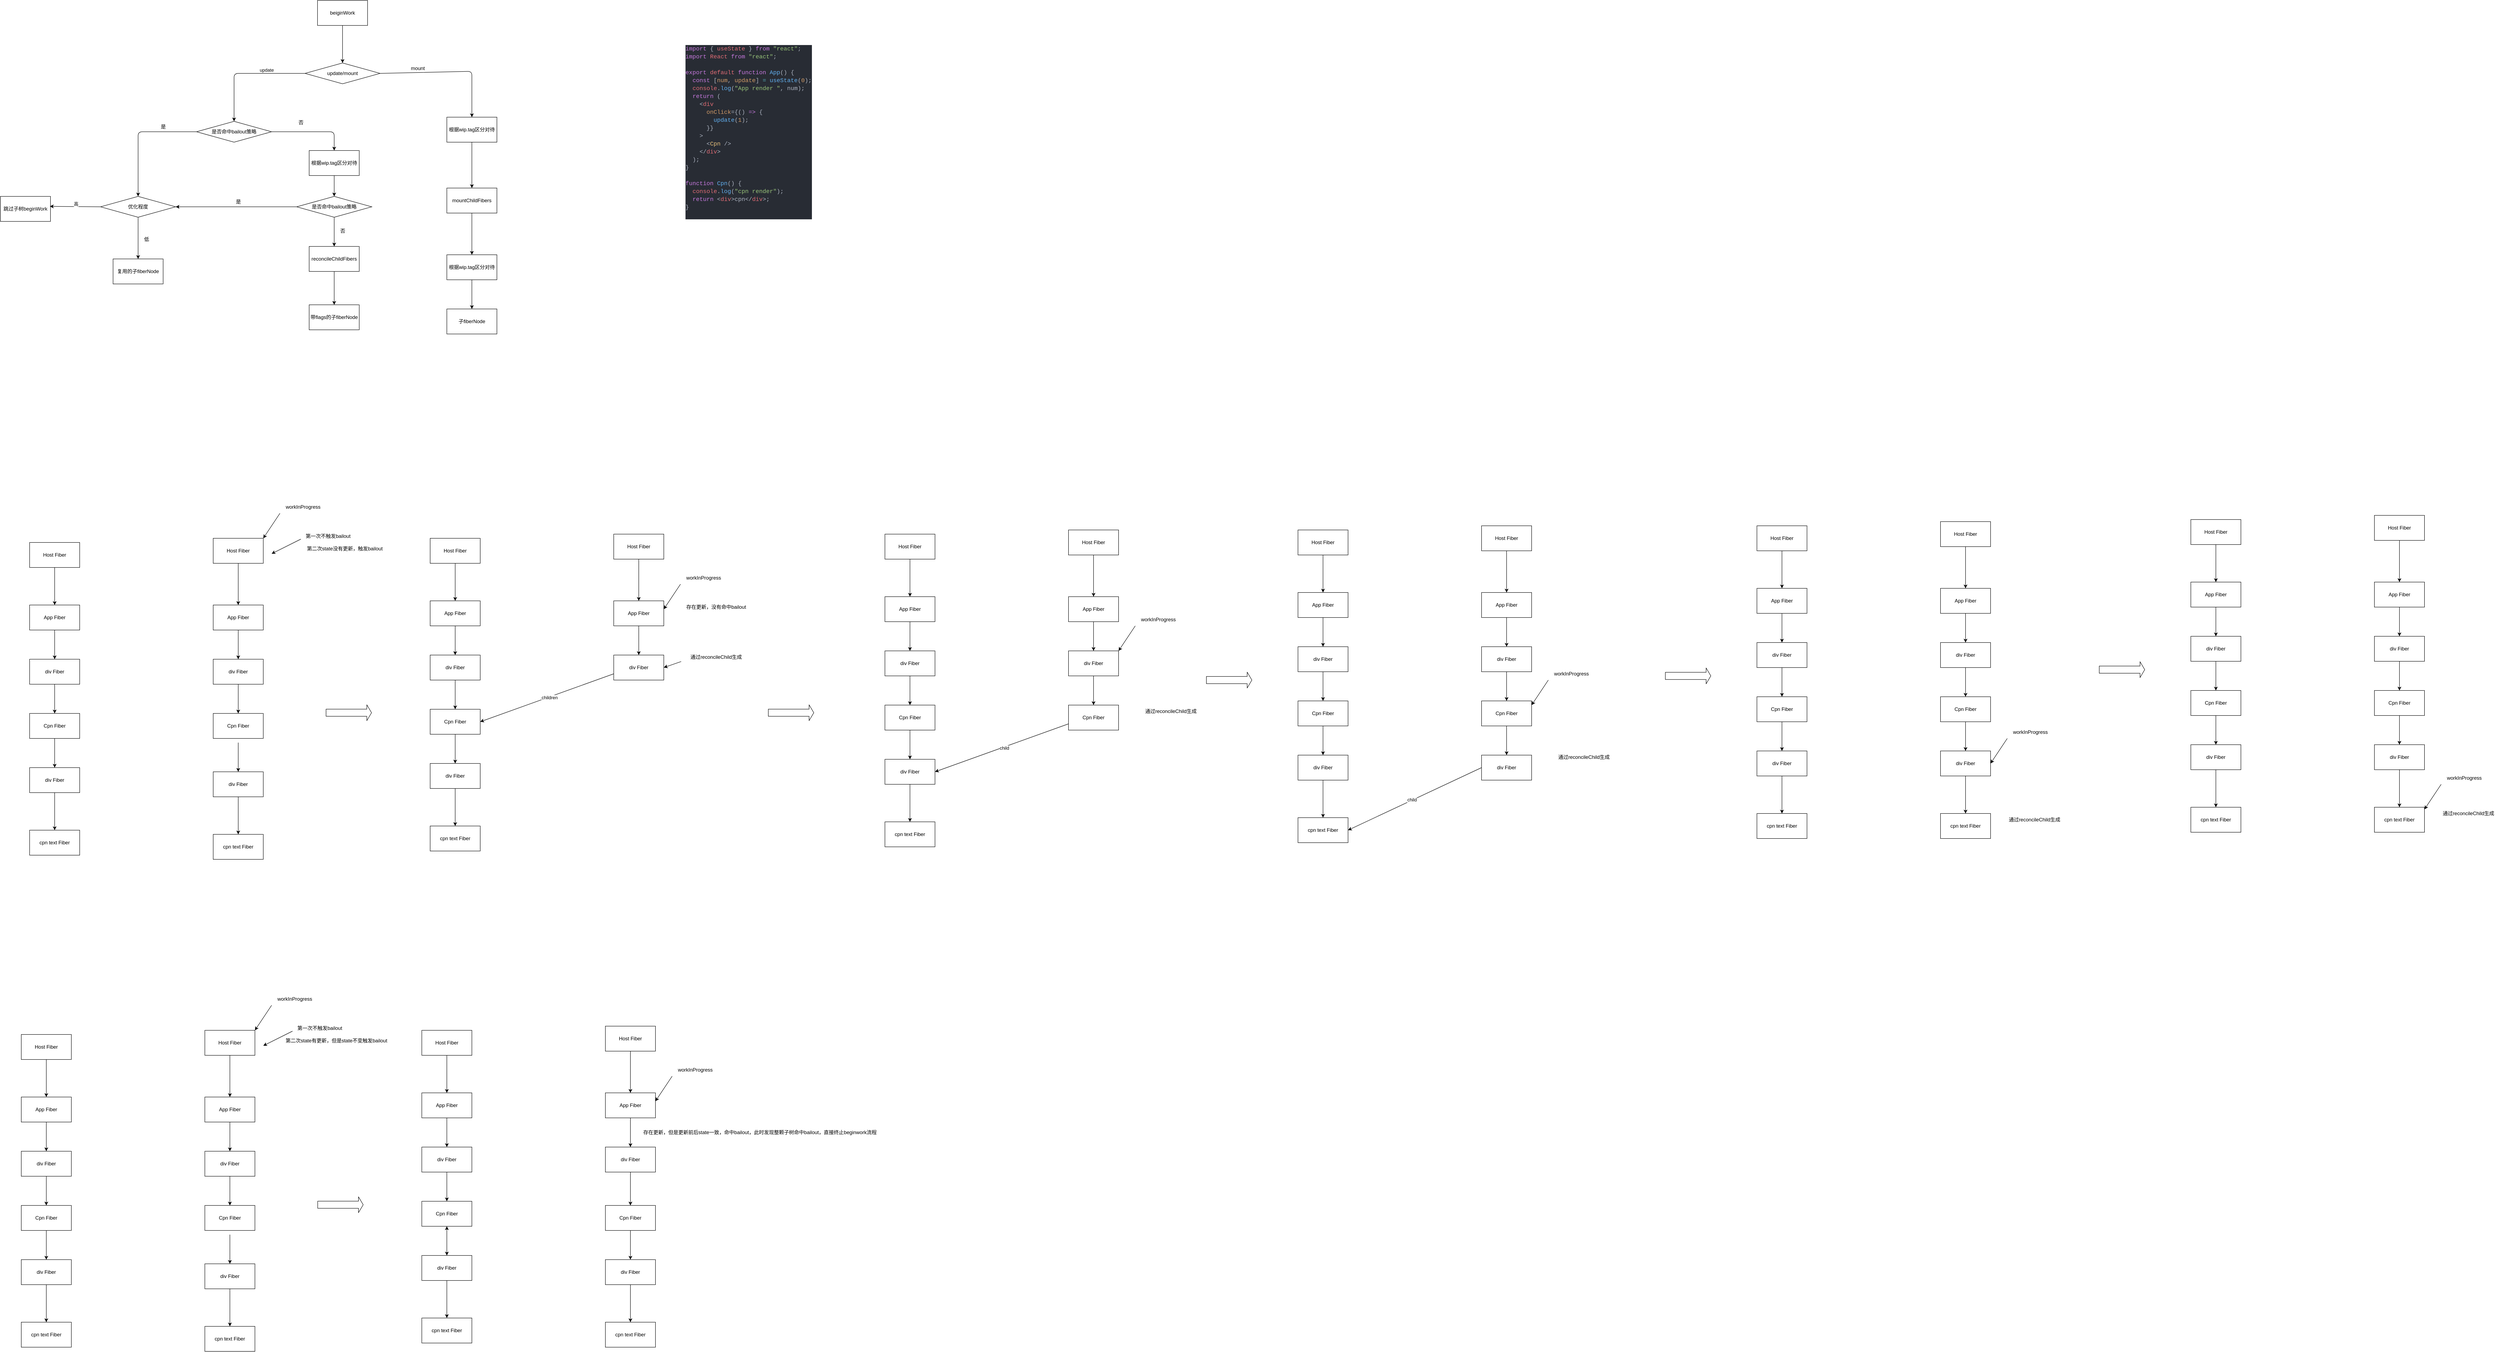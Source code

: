 <mxfile>
    <diagram id="SAwHk3Zz7Ze1Pgcv2C-J" name="Page-1">
        <mxGraphModel dx="2720" dy="1973" grid="1" gridSize="10" guides="1" tooltips="1" connect="1" arrows="1" fold="1" page="1" pageScale="1" pageWidth="10000" pageHeight="10000" math="0" shadow="0">
            <root>
                <mxCell id="0"/>
                <mxCell id="1" parent="0"/>
                <mxCell id="6" style="edgeStyle=none;html=1;exitX=0.5;exitY=1;exitDx=0;exitDy=0;entryX=0.5;entryY=0;entryDx=0;entryDy=0;" parent="1" source="3" target="5" edge="1">
                    <mxGeometry relative="1" as="geometry"/>
                </mxCell>
                <mxCell id="3" value="beiginWork" style="rounded=0;whiteSpace=wrap;html=1;" parent="1" vertex="1">
                    <mxGeometry x="850" y="140" width="120" height="60" as="geometry"/>
                </mxCell>
                <mxCell id="7" style="edgeStyle=none;html=1;exitX=1;exitY=0.5;exitDx=0;exitDy=0;" parent="1" source="5" edge="1">
                    <mxGeometry relative="1" as="geometry">
                        <mxPoint x="1220" y="420" as="targetPoint"/>
                        <Array as="points">
                            <mxPoint x="1220" y="310"/>
                        </Array>
                    </mxGeometry>
                </mxCell>
                <mxCell id="15" style="edgeStyle=none;html=1;exitX=0;exitY=0.5;exitDx=0;exitDy=0;entryX=0.5;entryY=0;entryDx=0;entryDy=0;" parent="1" source="5" target="14" edge="1">
                    <mxGeometry relative="1" as="geometry">
                        <Array as="points">
                            <mxPoint x="650" y="315"/>
                        </Array>
                    </mxGeometry>
                </mxCell>
                <mxCell id="17" value="update" style="edgeLabel;html=1;align=center;verticalAlign=middle;resizable=0;points=[];" parent="15" vertex="1" connectable="0">
                    <mxGeometry x="-0.354" y="-8" relative="1" as="geometry">
                        <mxPoint as="offset"/>
                    </mxGeometry>
                </mxCell>
                <mxCell id="5" value="update/mount" style="rhombus;whiteSpace=wrap;html=1;" parent="1" vertex="1">
                    <mxGeometry x="820" y="290" width="180" height="50" as="geometry"/>
                </mxCell>
                <mxCell id="10" style="edgeStyle=none;html=1;exitX=0.5;exitY=1;exitDx=0;exitDy=0;" parent="1" source="8" target="9" edge="1">
                    <mxGeometry relative="1" as="geometry"/>
                </mxCell>
                <mxCell id="8" value="根据wip.tag区分对待" style="rounded=0;whiteSpace=wrap;html=1;" parent="1" vertex="1">
                    <mxGeometry x="1160" y="420" width="120" height="60" as="geometry"/>
                </mxCell>
                <mxCell id="12" style="edgeStyle=none;html=1;exitX=0.5;exitY=1;exitDx=0;exitDy=0;entryX=0.5;entryY=0;entryDx=0;entryDy=0;" parent="1" source="9" target="11" edge="1">
                    <mxGeometry relative="1" as="geometry"/>
                </mxCell>
                <mxCell id="9" value="mountChildFibers" style="rounded=0;whiteSpace=wrap;html=1;" parent="1" vertex="1">
                    <mxGeometry x="1160" y="590" width="120" height="60" as="geometry"/>
                </mxCell>
                <mxCell id="50" style="edgeStyle=none;html=1;exitX=0.5;exitY=1;exitDx=0;exitDy=0;entryX=0.5;entryY=0;entryDx=0;entryDy=0;" parent="1" source="11" target="48" edge="1">
                    <mxGeometry relative="1" as="geometry"/>
                </mxCell>
                <mxCell id="11" value="根据wip.tag区分对待" style="rounded=0;whiteSpace=wrap;html=1;" parent="1" vertex="1">
                    <mxGeometry x="1160" y="750" width="120" height="60" as="geometry"/>
                </mxCell>
                <mxCell id="18" style="edgeStyle=none;html=1;exitX=0;exitY=0.5;exitDx=0;exitDy=0;entryX=0.5;entryY=0;entryDx=0;entryDy=0;" parent="1" source="14" target="19" edge="1">
                    <mxGeometry relative="1" as="geometry">
                        <mxPoint x="420" y="600" as="targetPoint"/>
                        <Array as="points">
                            <mxPoint x="420" y="455"/>
                        </Array>
                    </mxGeometry>
                </mxCell>
                <mxCell id="21" style="edgeStyle=none;html=1;exitX=1;exitY=0.5;exitDx=0;exitDy=0;entryX=0.5;entryY=0;entryDx=0;entryDy=0;" parent="1" source="14" target="20" edge="1">
                    <mxGeometry relative="1" as="geometry">
                        <Array as="points">
                            <mxPoint x="890" y="455"/>
                        </Array>
                    </mxGeometry>
                </mxCell>
                <mxCell id="14" value="是否命中bailout策略" style="rhombus;whiteSpace=wrap;html=1;" parent="1" vertex="1">
                    <mxGeometry x="560" y="430" width="180" height="50" as="geometry"/>
                </mxCell>
                <mxCell id="16" value="mount" style="text;html=1;align=center;verticalAlign=middle;resizable=0;points=[];autosize=1;strokeColor=none;fillColor=none;" parent="1" vertex="1">
                    <mxGeometry x="1060" y="288" width="60" height="30" as="geometry"/>
                </mxCell>
                <mxCell id="41" style="edgeStyle=none;html=1;exitX=0.5;exitY=1;exitDx=0;exitDy=0;" parent="1" source="19" target="40" edge="1">
                    <mxGeometry relative="1" as="geometry"/>
                </mxCell>
                <mxCell id="19" value="优化程度" style="rhombus;whiteSpace=wrap;html=1;" parent="1" vertex="1">
                    <mxGeometry x="330" y="610" width="180" height="50" as="geometry"/>
                </mxCell>
                <mxCell id="25" style="edgeStyle=none;html=1;exitX=0.5;exitY=1;exitDx=0;exitDy=0;entryX=0.5;entryY=0;entryDx=0;entryDy=0;" parent="1" source="20" target="23" edge="1">
                    <mxGeometry relative="1" as="geometry"/>
                </mxCell>
                <mxCell id="20" value="根据wip.tag区分对待" style="rounded=0;whiteSpace=wrap;html=1;" parent="1" vertex="1">
                    <mxGeometry x="830" y="500" width="120" height="60" as="geometry"/>
                </mxCell>
                <mxCell id="22" value="否" style="text;html=1;align=center;verticalAlign=middle;resizable=0;points=[];autosize=1;strokeColor=none;fillColor=none;" parent="1" vertex="1">
                    <mxGeometry x="790" y="418" width="40" height="30" as="geometry"/>
                </mxCell>
                <mxCell id="27" style="edgeStyle=none;html=1;exitX=0;exitY=0.5;exitDx=0;exitDy=0;entryX=1;entryY=0.5;entryDx=0;entryDy=0;" parent="1" source="23" target="19" edge="1">
                    <mxGeometry relative="1" as="geometry"/>
                </mxCell>
                <mxCell id="31" style="edgeStyle=none;html=1;exitX=0.5;exitY=1;exitDx=0;exitDy=0;" parent="1" source="23" target="30" edge="1">
                    <mxGeometry relative="1" as="geometry"/>
                </mxCell>
                <mxCell id="23" value="是否命中bailout策略" style="rhombus;whiteSpace=wrap;html=1;" parent="1" vertex="1">
                    <mxGeometry x="800" y="610" width="180" height="50" as="geometry"/>
                </mxCell>
                <mxCell id="28" value="是" style="text;html=1;align=center;verticalAlign=middle;resizable=0;points=[];autosize=1;strokeColor=none;fillColor=none;" parent="1" vertex="1">
                    <mxGeometry x="640" y="608" width="40" height="30" as="geometry"/>
                </mxCell>
                <mxCell id="29" value="是" style="text;html=1;align=center;verticalAlign=middle;resizable=0;points=[];autosize=1;strokeColor=none;fillColor=none;" parent="1" vertex="1">
                    <mxGeometry x="460" y="428" width="40" height="30" as="geometry"/>
                </mxCell>
                <mxCell id="36" style="edgeStyle=none;html=1;exitX=0.5;exitY=1;exitDx=0;exitDy=0;entryX=0.5;entryY=0;entryDx=0;entryDy=0;" parent="1" source="30" target="35" edge="1">
                    <mxGeometry relative="1" as="geometry"/>
                </mxCell>
                <mxCell id="30" value="reconcileChildFibers" style="rounded=0;whiteSpace=wrap;html=1;" parent="1" vertex="1">
                    <mxGeometry x="830" y="730" width="120" height="60" as="geometry"/>
                </mxCell>
                <mxCell id="32" value="否" style="text;html=1;align=center;verticalAlign=middle;resizable=0;points=[];autosize=1;strokeColor=none;fillColor=none;" parent="1" vertex="1">
                    <mxGeometry x="890" y="678" width="40" height="30" as="geometry"/>
                </mxCell>
                <mxCell id="35" value="带flags的子fiberNode" style="rounded=0;whiteSpace=wrap;html=1;" parent="1" vertex="1">
                    <mxGeometry x="830" y="870" width="120" height="60" as="geometry"/>
                </mxCell>
                <mxCell id="40" value="复用的子fiberNode" style="rounded=0;whiteSpace=wrap;html=1;" parent="1" vertex="1">
                    <mxGeometry x="360" y="760" width="120" height="60" as="geometry"/>
                </mxCell>
                <mxCell id="44" value="低" style="text;html=1;align=center;verticalAlign=middle;resizable=0;points=[];autosize=1;strokeColor=none;fillColor=none;" parent="1" vertex="1">
                    <mxGeometry x="420" y="698" width="40" height="30" as="geometry"/>
                </mxCell>
                <mxCell id="45" value="跳过子树beginWork" style="rounded=0;whiteSpace=wrap;html=1;" parent="1" vertex="1">
                    <mxGeometry x="90" y="610" width="120" height="60" as="geometry"/>
                </mxCell>
                <mxCell id="46" style="edgeStyle=none;html=1;exitX=0;exitY=0.5;exitDx=0;exitDy=0;entryX=0.988;entryY=0.399;entryDx=0;entryDy=0;entryPerimeter=0;" parent="1" source="19" target="45" edge="1">
                    <mxGeometry relative="1" as="geometry"/>
                </mxCell>
                <mxCell id="47" value="高" style="edgeLabel;html=1;align=center;verticalAlign=middle;resizable=0;points=[];" parent="46" vertex="1" connectable="0">
                    <mxGeometry x="-0.021" y="-7" relative="1" as="geometry">
                        <mxPoint as="offset"/>
                    </mxGeometry>
                </mxCell>
                <mxCell id="48" value="&lt;span style=&quot;color: rgb(0, 0, 0); text-wrap-mode: nowrap;&quot;&gt;子fiberNode&lt;/span&gt;" style="rounded=0;whiteSpace=wrap;html=1;" parent="1" vertex="1">
                    <mxGeometry x="1160" y="880" width="120" height="60" as="geometry"/>
                </mxCell>
                <mxCell id="54" style="edgeStyle=none;html=1;exitX=0.5;exitY=1;exitDx=0;exitDy=0;entryX=0.5;entryY=0;entryDx=0;entryDy=0;" parent="1" source="52" target="53" edge="1">
                    <mxGeometry relative="1" as="geometry"/>
                </mxCell>
                <mxCell id="52" value="Host Fiber" style="rounded=0;whiteSpace=wrap;html=1;" parent="1" vertex="1">
                    <mxGeometry x="160" y="1440" width="120" height="60" as="geometry"/>
                </mxCell>
                <mxCell id="56" style="edgeStyle=none;html=1;exitX=0.5;exitY=1;exitDx=0;exitDy=0;entryX=0.5;entryY=0;entryDx=0;entryDy=0;" parent="1" source="53" target="55" edge="1">
                    <mxGeometry relative="1" as="geometry"/>
                </mxCell>
                <mxCell id="53" value="App Fiber" style="rounded=0;whiteSpace=wrap;html=1;" parent="1" vertex="1">
                    <mxGeometry x="160" y="1590" width="120" height="60" as="geometry"/>
                </mxCell>
                <mxCell id="58" style="edgeStyle=none;html=1;exitX=0.5;exitY=1;exitDx=0;exitDy=0;" parent="1" source="55" target="57" edge="1">
                    <mxGeometry relative="1" as="geometry"/>
                </mxCell>
                <mxCell id="55" value="div Fiber" style="rounded=0;whiteSpace=wrap;html=1;" parent="1" vertex="1">
                    <mxGeometry x="160" y="1720" width="120" height="60" as="geometry"/>
                </mxCell>
                <mxCell id="57" value="Cpn Fiber" style="rounded=0;whiteSpace=wrap;html=1;" parent="1" vertex="1">
                    <mxGeometry x="160" y="1850" width="120" height="60" as="geometry"/>
                </mxCell>
                <mxCell id="62" style="edgeStyle=none;html=1;exitX=0.5;exitY=1;exitDx=0;exitDy=0;entryX=0.5;entryY=0;entryDx=0;entryDy=0;" parent="1" target="61" edge="1">
                    <mxGeometry relative="1" as="geometry">
                        <mxPoint x="220" y="1910" as="sourcePoint"/>
                    </mxGeometry>
                </mxCell>
                <mxCell id="64" style="edgeStyle=none;html=1;exitX=0.5;exitY=1;exitDx=0;exitDy=0;" parent="1" source="61" target="63" edge="1">
                    <mxGeometry relative="1" as="geometry"/>
                </mxCell>
                <mxCell id="61" value="div Fiber" style="rounded=0;whiteSpace=wrap;html=1;" parent="1" vertex="1">
                    <mxGeometry x="160" y="1980" width="120" height="60" as="geometry"/>
                </mxCell>
                <mxCell id="63" value="cpn text Fiber" style="rounded=0;whiteSpace=wrap;html=1;" parent="1" vertex="1">
                    <mxGeometry x="160" y="2130" width="120" height="60" as="geometry"/>
                </mxCell>
                <mxCell id="65" value="" style="endArrow=classic;html=1;entryX=1;entryY=0.25;entryDx=0;entryDy=0;" parent="1" edge="1">
                    <mxGeometry width="50" height="50" relative="1" as="geometry">
                        <mxPoint x="810" y="1432" as="sourcePoint"/>
                        <mxPoint x="740" y="1467" as="targetPoint"/>
                    </mxGeometry>
                </mxCell>
                <mxCell id="66" value="第一次不触发bailout" style="text;html=1;align=center;verticalAlign=middle;resizable=0;points=[];autosize=1;strokeColor=none;fillColor=none;" parent="1" vertex="1">
                    <mxGeometry x="810" y="1410" width="130" height="30" as="geometry"/>
                </mxCell>
                <mxCell id="81" style="edgeStyle=none;html=1;exitX=0.5;exitY=1;exitDx=0;exitDy=0;entryX=0.5;entryY=0;entryDx=0;entryDy=0;" parent="1" source="67" target="71" edge="1">
                    <mxGeometry relative="1" as="geometry"/>
                </mxCell>
                <mxCell id="67" value="Host Fiber" style="rounded=0;whiteSpace=wrap;html=1;" parent="1" vertex="1">
                    <mxGeometry x="600" y="1430" width="120" height="60" as="geometry"/>
                </mxCell>
                <mxCell id="68" value="" style="endArrow=classic;html=1;entryX=1;entryY=0;entryDx=0;entryDy=0;" parent="1" target="67" edge="1">
                    <mxGeometry width="50" height="50" relative="1" as="geometry">
                        <mxPoint x="760" y="1370" as="sourcePoint"/>
                        <mxPoint x="810" y="1320" as="targetPoint"/>
                    </mxGeometry>
                </mxCell>
                <mxCell id="69" value="workInProgress" style="text;html=1;align=center;verticalAlign=middle;resizable=0;points=[];autosize=1;strokeColor=none;fillColor=none;" parent="1" vertex="1">
                    <mxGeometry x="760" y="1340" width="110" height="30" as="geometry"/>
                </mxCell>
                <mxCell id="70" style="edgeStyle=none;html=1;exitX=0.5;exitY=1;exitDx=0;exitDy=0;entryX=0.5;entryY=0;entryDx=0;entryDy=0;" parent="1" source="71" target="73" edge="1">
                    <mxGeometry relative="1" as="geometry"/>
                </mxCell>
                <mxCell id="71" value="App Fiber" style="rounded=0;whiteSpace=wrap;html=1;" parent="1" vertex="1">
                    <mxGeometry x="600" y="1590" width="120" height="60" as="geometry"/>
                </mxCell>
                <mxCell id="72" style="edgeStyle=none;html=1;exitX=0.5;exitY=1;exitDx=0;exitDy=0;" parent="1" source="73" target="75" edge="1">
                    <mxGeometry relative="1" as="geometry"/>
                </mxCell>
                <mxCell id="73" value="div Fiber" style="rounded=0;whiteSpace=wrap;html=1;" parent="1" vertex="1">
                    <mxGeometry x="600" y="1720" width="120" height="60" as="geometry"/>
                </mxCell>
                <mxCell id="75" value="Cpn Fiber" style="rounded=0;whiteSpace=wrap;html=1;" parent="1" vertex="1">
                    <mxGeometry x="600" y="1850" width="120" height="60" as="geometry"/>
                </mxCell>
                <mxCell id="76" style="edgeStyle=none;html=1;exitX=0.5;exitY=1;exitDx=0;exitDy=0;entryX=0.5;entryY=0;entryDx=0;entryDy=0;" parent="1" target="79" edge="1">
                    <mxGeometry relative="1" as="geometry">
                        <mxPoint x="660" y="1920" as="sourcePoint"/>
                    </mxGeometry>
                </mxCell>
                <mxCell id="78" style="edgeStyle=none;html=1;exitX=0.5;exitY=1;exitDx=0;exitDy=0;" parent="1" source="79" target="80" edge="1">
                    <mxGeometry relative="1" as="geometry"/>
                </mxCell>
                <mxCell id="79" value="div Fiber" style="rounded=0;whiteSpace=wrap;html=1;" parent="1" vertex="1">
                    <mxGeometry x="600" y="1990" width="120" height="60" as="geometry"/>
                </mxCell>
                <mxCell id="80" value="cpn text Fiber" style="rounded=0;whiteSpace=wrap;html=1;" parent="1" vertex="1">
                    <mxGeometry x="600" y="2140" width="120" height="60" as="geometry"/>
                </mxCell>
                <mxCell id="83" style="edgeStyle=none;html=1;exitX=0.5;exitY=1;exitDx=0;exitDy=0;entryX=0.5;entryY=0;entryDx=0;entryDy=0;" parent="1" source="84" target="86" edge="1">
                    <mxGeometry relative="1" as="geometry"/>
                </mxCell>
                <mxCell id="84" value="Host Fiber" style="rounded=0;whiteSpace=wrap;html=1;" parent="1" vertex="1">
                    <mxGeometry x="1120" y="1430" width="120" height="60" as="geometry"/>
                </mxCell>
                <mxCell id="85" style="edgeStyle=none;html=1;exitX=0.5;exitY=1;exitDx=0;exitDy=0;entryX=0.5;entryY=0;entryDx=0;entryDy=0;" parent="1" source="86" target="88" edge="1">
                    <mxGeometry relative="1" as="geometry"/>
                </mxCell>
                <mxCell id="86" value="App Fiber" style="rounded=0;whiteSpace=wrap;html=1;" parent="1" vertex="1">
                    <mxGeometry x="1120" y="1580" width="120" height="60" as="geometry"/>
                </mxCell>
                <mxCell id="87" style="edgeStyle=none;html=1;exitX=0.5;exitY=1;exitDx=0;exitDy=0;" parent="1" source="88" target="90" edge="1">
                    <mxGeometry relative="1" as="geometry"/>
                </mxCell>
                <mxCell id="88" value="div Fiber" style="rounded=0;whiteSpace=wrap;html=1;" parent="1" vertex="1">
                    <mxGeometry x="1120" y="1710" width="120" height="60" as="geometry"/>
                </mxCell>
                <mxCell id="90" value="Cpn Fiber" style="rounded=0;whiteSpace=wrap;html=1;" parent="1" vertex="1">
                    <mxGeometry x="1120" y="1840" width="120" height="60" as="geometry"/>
                </mxCell>
                <mxCell id="91" style="edgeStyle=none;html=1;exitX=0.5;exitY=1;exitDx=0;exitDy=0;entryX=0.5;entryY=0;entryDx=0;entryDy=0;" parent="1" target="94" edge="1">
                    <mxGeometry relative="1" as="geometry">
                        <mxPoint x="1180" y="1900" as="sourcePoint"/>
                    </mxGeometry>
                </mxCell>
                <mxCell id="93" style="edgeStyle=none;html=1;exitX=0.5;exitY=1;exitDx=0;exitDy=0;" parent="1" source="94" target="95" edge="1">
                    <mxGeometry relative="1" as="geometry"/>
                </mxCell>
                <mxCell id="94" value="div Fiber" style="rounded=0;whiteSpace=wrap;html=1;" parent="1" vertex="1">
                    <mxGeometry x="1120" y="1970" width="120" height="60" as="geometry"/>
                </mxCell>
                <mxCell id="95" value="cpn text Fiber" style="rounded=0;whiteSpace=wrap;html=1;" parent="1" vertex="1">
                    <mxGeometry x="1120" y="2120" width="120" height="60" as="geometry"/>
                </mxCell>
                <mxCell id="98" style="edgeStyle=none;html=1;exitX=0.5;exitY=1;exitDx=0;exitDy=0;entryX=0.5;entryY=0;entryDx=0;entryDy=0;" parent="1" source="99" target="103" edge="1">
                    <mxGeometry relative="1" as="geometry"/>
                </mxCell>
                <mxCell id="99" value="Host Fiber" style="rounded=0;whiteSpace=wrap;html=1;" parent="1" vertex="1">
                    <mxGeometry x="1560" y="1420" width="120" height="60" as="geometry"/>
                </mxCell>
                <mxCell id="100" value="" style="endArrow=classic;html=1;entryX=1;entryY=0;entryDx=0;entryDy=0;" parent="1" edge="1">
                    <mxGeometry width="50" height="50" relative="1" as="geometry">
                        <mxPoint x="1720" y="1540" as="sourcePoint"/>
                        <mxPoint x="1680" y="1600" as="targetPoint"/>
                    </mxGeometry>
                </mxCell>
                <mxCell id="101" value="workInProgress" style="text;html=1;align=center;verticalAlign=middle;resizable=0;points=[];autosize=1;strokeColor=none;fillColor=none;" parent="1" vertex="1">
                    <mxGeometry x="1720" y="1510" width="110" height="30" as="geometry"/>
                </mxCell>
                <mxCell id="102" style="edgeStyle=none;html=1;exitX=0.5;exitY=1;exitDx=0;exitDy=0;entryX=0.5;entryY=0;entryDx=0;entryDy=0;" parent="1" source="103" target="105" edge="1">
                    <mxGeometry relative="1" as="geometry"/>
                </mxCell>
                <mxCell id="103" value="App Fiber" style="rounded=0;whiteSpace=wrap;html=1;" parent="1" vertex="1">
                    <mxGeometry x="1560" y="1580" width="120" height="60" as="geometry"/>
                </mxCell>
                <mxCell id="260" style="edgeStyle=none;html=1;exitX=0;exitY=0.75;exitDx=0;exitDy=0;entryX=1;entryY=0.5;entryDx=0;entryDy=0;" parent="1" source="105" target="90" edge="1">
                    <mxGeometry relative="1" as="geometry"/>
                </mxCell>
                <mxCell id="261" value="children" style="edgeLabel;html=1;align=center;verticalAlign=middle;resizable=0;points=[];" parent="260" vertex="1" connectable="0">
                    <mxGeometry x="-0.032" y="1" relative="1" as="geometry">
                        <mxPoint as="offset"/>
                    </mxGeometry>
                </mxCell>
                <mxCell id="105" value="div Fiber" style="rounded=0;whiteSpace=wrap;html=1;" parent="1" vertex="1">
                    <mxGeometry x="1560" y="1710" width="120" height="60" as="geometry"/>
                </mxCell>
                <mxCell id="113" value="存在更新，没有命中bailout" style="text;html=1;align=center;verticalAlign=middle;resizable=0;points=[];autosize=1;strokeColor=none;fillColor=none;" parent="1" vertex="1">
                    <mxGeometry x="1720" y="1580" width="170" height="30" as="geometry"/>
                </mxCell>
                <mxCell id="114" value="通过reconcileChild生成" style="text;html=1;align=center;verticalAlign=middle;resizable=0;points=[];autosize=1;strokeColor=none;fillColor=none;" parent="1" vertex="1">
                    <mxGeometry x="1730" y="1700" width="150" height="30" as="geometry"/>
                </mxCell>
                <mxCell id="115" value="" style="endArrow=classic;html=1;entryX=1;entryY=0.5;entryDx=0;entryDy=0;exitX=-0.056;exitY=0.853;exitDx=0;exitDy=0;exitPerimeter=0;" parent="1" source="114" target="105" edge="1">
                    <mxGeometry width="50" height="50" relative="1" as="geometry">
                        <mxPoint x="1740" y="1700" as="sourcePoint"/>
                        <mxPoint x="1790" y="1650" as="targetPoint"/>
                    </mxGeometry>
                </mxCell>
                <mxCell id="116" style="edgeStyle=none;html=1;exitX=0.5;exitY=1;exitDx=0;exitDy=0;entryX=0.5;entryY=0;entryDx=0;entryDy=0;" parent="1" source="117" target="119" edge="1">
                    <mxGeometry relative="1" as="geometry"/>
                </mxCell>
                <mxCell id="117" value="Host Fiber" style="rounded=0;whiteSpace=wrap;html=1;" parent="1" vertex="1">
                    <mxGeometry x="2210" y="1420" width="120" height="60" as="geometry"/>
                </mxCell>
                <mxCell id="118" style="edgeStyle=none;html=1;exitX=0.5;exitY=1;exitDx=0;exitDy=0;entryX=0.5;entryY=0;entryDx=0;entryDy=0;" parent="1" source="119" target="121" edge="1">
                    <mxGeometry relative="1" as="geometry"/>
                </mxCell>
                <mxCell id="119" value="App Fiber" style="rounded=0;whiteSpace=wrap;html=1;" parent="1" vertex="1">
                    <mxGeometry x="2210" y="1570" width="120" height="60" as="geometry"/>
                </mxCell>
                <mxCell id="120" style="edgeStyle=none;html=1;exitX=0.5;exitY=1;exitDx=0;exitDy=0;" parent="1" source="121" target="123" edge="1">
                    <mxGeometry relative="1" as="geometry"/>
                </mxCell>
                <mxCell id="121" value="div Fiber" style="rounded=0;whiteSpace=wrap;html=1;" parent="1" vertex="1">
                    <mxGeometry x="2210" y="1700" width="120" height="60" as="geometry"/>
                </mxCell>
                <mxCell id="123" value="Cpn Fiber" style="rounded=0;whiteSpace=wrap;html=1;" parent="1" vertex="1">
                    <mxGeometry x="2210" y="1830" width="120" height="60" as="geometry"/>
                </mxCell>
                <mxCell id="124" style="edgeStyle=none;html=1;exitX=0.5;exitY=1;exitDx=0;exitDy=0;entryX=0.5;entryY=0;entryDx=0;entryDy=0;" parent="1" target="127" edge="1">
                    <mxGeometry relative="1" as="geometry">
                        <mxPoint x="2270.0" y="1890" as="sourcePoint"/>
                    </mxGeometry>
                </mxCell>
                <mxCell id="126" style="edgeStyle=none;html=1;exitX=0.5;exitY=1;exitDx=0;exitDy=0;" parent="1" source="127" target="128" edge="1">
                    <mxGeometry relative="1" as="geometry"/>
                </mxCell>
                <mxCell id="127" value="div Fiber" style="rounded=0;whiteSpace=wrap;html=1;" parent="1" vertex="1">
                    <mxGeometry x="2210" y="1960" width="120" height="60" as="geometry"/>
                </mxCell>
                <mxCell id="128" value="cpn text Fiber" style="rounded=0;whiteSpace=wrap;html=1;" parent="1" vertex="1">
                    <mxGeometry x="2210" y="2110" width="120" height="60" as="geometry"/>
                </mxCell>
                <mxCell id="129" style="edgeStyle=none;html=1;exitX=0.5;exitY=1;exitDx=0;exitDy=0;entryX=0.5;entryY=0;entryDx=0;entryDy=0;" parent="1" source="130" target="134" edge="1">
                    <mxGeometry relative="1" as="geometry"/>
                </mxCell>
                <mxCell id="130" value="Host Fiber" style="rounded=0;whiteSpace=wrap;html=1;" parent="1" vertex="1">
                    <mxGeometry x="2650" y="1410" width="120" height="60" as="geometry"/>
                </mxCell>
                <mxCell id="131" value="" style="endArrow=classic;html=1;entryX=1;entryY=0;entryDx=0;entryDy=0;" parent="1" edge="1">
                    <mxGeometry width="50" height="50" relative="1" as="geometry">
                        <mxPoint x="2810" y="1640" as="sourcePoint"/>
                        <mxPoint x="2770" y="1700" as="targetPoint"/>
                    </mxGeometry>
                </mxCell>
                <mxCell id="132" value="workInProgress" style="text;html=1;align=center;verticalAlign=middle;resizable=0;points=[];autosize=1;strokeColor=none;fillColor=none;" parent="1" vertex="1">
                    <mxGeometry x="2810" y="1610" width="110" height="30" as="geometry"/>
                </mxCell>
                <mxCell id="133" style="edgeStyle=none;html=1;exitX=0.5;exitY=1;exitDx=0;exitDy=0;entryX=0.5;entryY=0;entryDx=0;entryDy=0;" parent="1" source="134" target="136" edge="1">
                    <mxGeometry relative="1" as="geometry"/>
                </mxCell>
                <mxCell id="134" value="App Fiber" style="rounded=0;whiteSpace=wrap;html=1;" parent="1" vertex="1">
                    <mxGeometry x="2650" y="1570" width="120" height="60" as="geometry"/>
                </mxCell>
                <mxCell id="267" style="edgeStyle=none;html=1;exitX=0.5;exitY=1;exitDx=0;exitDy=0;" parent="1" source="136" target="262" edge="1">
                    <mxGeometry relative="1" as="geometry"/>
                </mxCell>
                <mxCell id="136" value="div Fiber" style="rounded=0;whiteSpace=wrap;html=1;" parent="1" vertex="1">
                    <mxGeometry x="2650" y="1700" width="120" height="60" as="geometry"/>
                </mxCell>
                <mxCell id="145" value="通过reconcileChild生成" style="text;html=1;align=center;verticalAlign=middle;resizable=0;points=[];autosize=1;strokeColor=none;fillColor=none;" parent="1" vertex="1">
                    <mxGeometry x="2820" y="1830" width="150" height="30" as="geometry"/>
                </mxCell>
                <mxCell id="148" value="" style="shape=flexArrow;endArrow=classic;html=1;width=17.143;endSize=3.429;" parent="1" edge="1">
                    <mxGeometry width="50" height="50" relative="1" as="geometry">
                        <mxPoint x="870" y="1848.33" as="sourcePoint"/>
                        <mxPoint x="980" y="1848.33" as="targetPoint"/>
                    </mxGeometry>
                </mxCell>
                <mxCell id="149" value="" style="shape=flexArrow;endArrow=classic;html=1;width=17.143;endSize=3.429;" parent="1" edge="1">
                    <mxGeometry width="50" height="50" relative="1" as="geometry">
                        <mxPoint x="1930" y="1848.33" as="sourcePoint"/>
                        <mxPoint x="2040" y="1848.33" as="targetPoint"/>
                    </mxGeometry>
                </mxCell>
                <mxCell id="150" style="edgeStyle=none;html=1;exitX=0.5;exitY=1;exitDx=0;exitDy=0;entryX=0.5;entryY=0;entryDx=0;entryDy=0;" parent="1" source="151" target="153" edge="1">
                    <mxGeometry relative="1" as="geometry"/>
                </mxCell>
                <mxCell id="151" value="Host Fiber" style="rounded=0;whiteSpace=wrap;html=1;" parent="1" vertex="1">
                    <mxGeometry x="3200" y="1410" width="120" height="60" as="geometry"/>
                </mxCell>
                <mxCell id="152" style="edgeStyle=none;html=1;exitX=0.5;exitY=1;exitDx=0;exitDy=0;entryX=0.5;entryY=0;entryDx=0;entryDy=0;" parent="1" source="153" target="155" edge="1">
                    <mxGeometry relative="1" as="geometry"/>
                </mxCell>
                <mxCell id="153" value="App Fiber" style="rounded=0;whiteSpace=wrap;html=1;" parent="1" vertex="1">
                    <mxGeometry x="3200" y="1560" width="120" height="60" as="geometry"/>
                </mxCell>
                <mxCell id="154" style="edgeStyle=none;html=1;exitX=0.5;exitY=1;exitDx=0;exitDy=0;" parent="1" source="155" target="156" edge="1">
                    <mxGeometry relative="1" as="geometry"/>
                </mxCell>
                <mxCell id="155" value="div Fiber" style="rounded=0;whiteSpace=wrap;html=1;" parent="1" vertex="1">
                    <mxGeometry x="3200" y="1690" width="120" height="60" as="geometry"/>
                </mxCell>
                <mxCell id="156" value="Cpn Fiber" style="rounded=0;whiteSpace=wrap;html=1;" parent="1" vertex="1">
                    <mxGeometry x="3200" y="1820" width="120" height="60" as="geometry"/>
                </mxCell>
                <mxCell id="157" style="edgeStyle=none;html=1;exitX=0.5;exitY=1;exitDx=0;exitDy=0;entryX=0.5;entryY=0;entryDx=0;entryDy=0;" parent="1" target="159" edge="1">
                    <mxGeometry relative="1" as="geometry">
                        <mxPoint x="3260.0" y="1880" as="sourcePoint"/>
                    </mxGeometry>
                </mxCell>
                <mxCell id="158" style="edgeStyle=none;html=1;exitX=0.5;exitY=1;exitDx=0;exitDy=0;" parent="1" source="159" target="160" edge="1">
                    <mxGeometry relative="1" as="geometry"/>
                </mxCell>
                <mxCell id="159" value="div Fiber" style="rounded=0;whiteSpace=wrap;html=1;" parent="1" vertex="1">
                    <mxGeometry x="3200" y="1950" width="120" height="60" as="geometry"/>
                </mxCell>
                <mxCell id="160" value="cpn text Fiber" style="rounded=0;whiteSpace=wrap;html=1;" parent="1" vertex="1">
                    <mxGeometry x="3200" y="2100" width="120" height="60" as="geometry"/>
                </mxCell>
                <mxCell id="161" style="edgeStyle=none;html=1;exitX=0.5;exitY=1;exitDx=0;exitDy=0;entryX=0.5;entryY=0;entryDx=0;entryDy=0;" parent="1" source="162" target="166" edge="1">
                    <mxGeometry relative="1" as="geometry"/>
                </mxCell>
                <mxCell id="162" value="Host Fiber" style="rounded=0;whiteSpace=wrap;html=1;" parent="1" vertex="1">
                    <mxGeometry x="3640" y="1400" width="120" height="60" as="geometry"/>
                </mxCell>
                <mxCell id="163" value="" style="endArrow=classic;html=1;entryX=1;entryY=0;entryDx=0;entryDy=0;" parent="1" edge="1">
                    <mxGeometry width="50" height="50" relative="1" as="geometry">
                        <mxPoint x="3800" y="1770" as="sourcePoint"/>
                        <mxPoint x="3760" y="1830" as="targetPoint"/>
                    </mxGeometry>
                </mxCell>
                <mxCell id="164" value="workInProgress" style="text;html=1;align=center;verticalAlign=middle;resizable=0;points=[];autosize=1;strokeColor=none;fillColor=none;" parent="1" vertex="1">
                    <mxGeometry x="3800" y="1740" width="110" height="30" as="geometry"/>
                </mxCell>
                <mxCell id="165" style="edgeStyle=none;html=1;exitX=0.5;exitY=1;exitDx=0;exitDy=0;entryX=0.5;entryY=0;entryDx=0;entryDy=0;" parent="1" source="166" target="168" edge="1">
                    <mxGeometry relative="1" as="geometry"/>
                </mxCell>
                <mxCell id="166" value="App Fiber" style="rounded=0;whiteSpace=wrap;html=1;" parent="1" vertex="1">
                    <mxGeometry x="3640" y="1560" width="120" height="60" as="geometry"/>
                </mxCell>
                <mxCell id="167" style="edgeStyle=none;html=1;exitX=0.5;exitY=1;exitDx=0;exitDy=0;" parent="1" source="168" target="169" edge="1">
                    <mxGeometry relative="1" as="geometry"/>
                </mxCell>
                <mxCell id="168" value="div Fiber" style="rounded=0;whiteSpace=wrap;html=1;" parent="1" vertex="1">
                    <mxGeometry x="3640" y="1690" width="120" height="60" as="geometry"/>
                </mxCell>
                <mxCell id="169" value="Cpn Fiber" style="rounded=0;whiteSpace=wrap;html=1;" parent="1" vertex="1">
                    <mxGeometry x="3640" y="1820" width="120" height="60" as="geometry"/>
                </mxCell>
                <mxCell id="170" style="edgeStyle=none;html=1;exitX=0.5;exitY=1;exitDx=0;exitDy=0;entryX=0.5;entryY=0;entryDx=0;entryDy=0;" parent="1" edge="1">
                    <mxGeometry relative="1" as="geometry">
                        <mxPoint x="3700" y="1880" as="sourcePoint"/>
                        <mxPoint x="3700" y="1950" as="targetPoint"/>
                    </mxGeometry>
                </mxCell>
                <mxCell id="174" value="通过reconcileChild生成" style="text;html=1;align=center;verticalAlign=middle;resizable=0;points=[];autosize=1;strokeColor=none;fillColor=none;" parent="1" vertex="1">
                    <mxGeometry x="3810" y="1940" width="150" height="30" as="geometry"/>
                </mxCell>
                <mxCell id="176" value="" style="shape=flexArrow;endArrow=classic;html=1;width=17.143;endSize=3.429;" parent="1" edge="1">
                    <mxGeometry width="50" height="50" relative="1" as="geometry">
                        <mxPoint x="2980" y="1770" as="sourcePoint"/>
                        <mxPoint x="3090" y="1770" as="targetPoint"/>
                    </mxGeometry>
                </mxCell>
                <mxCell id="232" style="edgeStyle=none;html=1;exitX=0.5;exitY=1;exitDx=0;exitDy=0;entryX=0.5;entryY=0;entryDx=0;entryDy=0;" parent="1" source="233" target="235" edge="1">
                    <mxGeometry relative="1" as="geometry"/>
                </mxCell>
                <mxCell id="233" value="Host Fiber" style="rounded=0;whiteSpace=wrap;html=1;" parent="1" vertex="1">
                    <mxGeometry x="4300" y="1400" width="120" height="60" as="geometry"/>
                </mxCell>
                <mxCell id="234" style="edgeStyle=none;html=1;exitX=0.5;exitY=1;exitDx=0;exitDy=0;entryX=0.5;entryY=0;entryDx=0;entryDy=0;" parent="1" source="235" target="237" edge="1">
                    <mxGeometry relative="1" as="geometry"/>
                </mxCell>
                <mxCell id="235" value="App Fiber" style="rounded=0;whiteSpace=wrap;html=1;" parent="1" vertex="1">
                    <mxGeometry x="4300" y="1550" width="120" height="60" as="geometry"/>
                </mxCell>
                <mxCell id="236" style="edgeStyle=none;html=1;exitX=0.5;exitY=1;exitDx=0;exitDy=0;" parent="1" source="237" target="238" edge="1">
                    <mxGeometry relative="1" as="geometry"/>
                </mxCell>
                <mxCell id="237" value="div Fiber" style="rounded=0;whiteSpace=wrap;html=1;" parent="1" vertex="1">
                    <mxGeometry x="4300" y="1680" width="120" height="60" as="geometry"/>
                </mxCell>
                <mxCell id="238" value="Cpn Fiber" style="rounded=0;whiteSpace=wrap;html=1;" parent="1" vertex="1">
                    <mxGeometry x="4300" y="1810" width="120" height="60" as="geometry"/>
                </mxCell>
                <mxCell id="239" style="edgeStyle=none;html=1;exitX=0.5;exitY=1;exitDx=0;exitDy=0;entryX=0.5;entryY=0;entryDx=0;entryDy=0;" parent="1" target="241" edge="1">
                    <mxGeometry relative="1" as="geometry">
                        <mxPoint x="4360" y="1870" as="sourcePoint"/>
                    </mxGeometry>
                </mxCell>
                <mxCell id="240" style="edgeStyle=none;html=1;exitX=0.5;exitY=1;exitDx=0;exitDy=0;" parent="1" source="241" target="242" edge="1">
                    <mxGeometry relative="1" as="geometry"/>
                </mxCell>
                <mxCell id="241" value="div Fiber" style="rounded=0;whiteSpace=wrap;html=1;" parent="1" vertex="1">
                    <mxGeometry x="4300" y="1940" width="120" height="60" as="geometry"/>
                </mxCell>
                <mxCell id="242" value="cpn text Fiber" style="rounded=0;whiteSpace=wrap;html=1;" parent="1" vertex="1">
                    <mxGeometry x="4300" y="2090" width="120" height="60" as="geometry"/>
                </mxCell>
                <mxCell id="243" style="edgeStyle=none;html=1;exitX=0.5;exitY=1;exitDx=0;exitDy=0;entryX=0.5;entryY=0;entryDx=0;entryDy=0;" parent="1" source="244" target="248" edge="1">
                    <mxGeometry relative="1" as="geometry"/>
                </mxCell>
                <mxCell id="244" value="Host Fiber" style="rounded=0;whiteSpace=wrap;html=1;" parent="1" vertex="1">
                    <mxGeometry x="4740" y="1390" width="120" height="60" as="geometry"/>
                </mxCell>
                <mxCell id="247" style="edgeStyle=none;html=1;exitX=0.5;exitY=1;exitDx=0;exitDy=0;entryX=0.5;entryY=0;entryDx=0;entryDy=0;" parent="1" source="248" target="250" edge="1">
                    <mxGeometry relative="1" as="geometry"/>
                </mxCell>
                <mxCell id="248" value="App Fiber" style="rounded=0;whiteSpace=wrap;html=1;" parent="1" vertex="1">
                    <mxGeometry x="4740" y="1550" width="120" height="60" as="geometry"/>
                </mxCell>
                <mxCell id="249" style="edgeStyle=none;html=1;exitX=0.5;exitY=1;exitDx=0;exitDy=0;" parent="1" source="250" target="251" edge="1">
                    <mxGeometry relative="1" as="geometry"/>
                </mxCell>
                <mxCell id="250" value="div Fiber" style="rounded=0;whiteSpace=wrap;html=1;" parent="1" vertex="1">
                    <mxGeometry x="4740" y="1680" width="120" height="60" as="geometry"/>
                </mxCell>
                <mxCell id="251" value="Cpn Fiber" style="rounded=0;whiteSpace=wrap;html=1;" parent="1" vertex="1">
                    <mxGeometry x="4740" y="1810" width="120" height="60" as="geometry"/>
                </mxCell>
                <mxCell id="252" style="edgeStyle=none;html=1;exitX=0.5;exitY=1;exitDx=0;exitDy=0;entryX=0.5;entryY=0;entryDx=0;entryDy=0;" parent="1" edge="1">
                    <mxGeometry relative="1" as="geometry">
                        <mxPoint x="4800" y="1870" as="sourcePoint"/>
                        <mxPoint x="4800" y="1940" as="targetPoint"/>
                    </mxGeometry>
                </mxCell>
                <mxCell id="258" value="" style="shape=flexArrow;endArrow=classic;html=1;width=17.143;endSize=3.429;" parent="1" edge="1">
                    <mxGeometry width="50" height="50" relative="1" as="geometry">
                        <mxPoint x="4080" y="1760" as="sourcePoint"/>
                        <mxPoint x="4190" y="1760" as="targetPoint"/>
                    </mxGeometry>
                </mxCell>
                <mxCell id="259" value="第二次state没有更新，触发bailout" style="text;html=1;align=center;verticalAlign=middle;resizable=0;points=[];autosize=1;strokeColor=none;fillColor=none;" parent="1" vertex="1">
                    <mxGeometry x="815" y="1440" width="200" height="30" as="geometry"/>
                </mxCell>
                <mxCell id="265" style="edgeStyle=none;html=1;exitX=0;exitY=0.75;exitDx=0;exitDy=0;entryX=1;entryY=0.5;entryDx=0;entryDy=0;" parent="1" source="262" target="127" edge="1">
                    <mxGeometry relative="1" as="geometry"/>
                </mxCell>
                <mxCell id="266" value="child" style="edgeLabel;html=1;align=center;verticalAlign=middle;resizable=0;points=[];" parent="265" vertex="1" connectable="0">
                    <mxGeometry x="-0.031" y="2" relative="1" as="geometry">
                        <mxPoint as="offset"/>
                    </mxGeometry>
                </mxCell>
                <mxCell id="262" value="Cpn Fiber" style="rounded=0;whiteSpace=wrap;html=1;" parent="1" vertex="1">
                    <mxGeometry x="2650" y="1830" width="120" height="60" as="geometry"/>
                </mxCell>
                <mxCell id="271" style="edgeStyle=none;html=1;exitX=0;exitY=0.5;exitDx=0;exitDy=0;entryX=1;entryY=0.5;entryDx=0;entryDy=0;" parent="1" source="268" target="160" edge="1">
                    <mxGeometry relative="1" as="geometry"/>
                </mxCell>
                <mxCell id="272" value="child" style="edgeLabel;html=1;align=center;verticalAlign=middle;resizable=0;points=[];" parent="271" vertex="1" connectable="0">
                    <mxGeometry x="0.043" y="-1" relative="1" as="geometry">
                        <mxPoint y="-1" as="offset"/>
                    </mxGeometry>
                </mxCell>
                <mxCell id="268" value="div Fiber" style="rounded=0;whiteSpace=wrap;html=1;" parent="1" vertex="1">
                    <mxGeometry x="3640" y="1950" width="120" height="60" as="geometry"/>
                </mxCell>
                <mxCell id="278" style="edgeStyle=none;html=1;exitX=0.5;exitY=1;exitDx=0;exitDy=0;entryX=0.5;entryY=0;entryDx=0;entryDy=0;" parent="1" source="273" target="276" edge="1">
                    <mxGeometry relative="1" as="geometry"/>
                </mxCell>
                <mxCell id="273" value="div Fiber" style="rounded=0;whiteSpace=wrap;html=1;" parent="1" vertex="1">
                    <mxGeometry x="4740" y="1940" width="120" height="60" as="geometry"/>
                </mxCell>
                <mxCell id="274" value="" style="endArrow=classic;html=1;entryX=1;entryY=0;entryDx=0;entryDy=0;" parent="1" edge="1">
                    <mxGeometry width="50" height="50" relative="1" as="geometry">
                        <mxPoint x="4900" y="1910" as="sourcePoint"/>
                        <mxPoint x="4860" y="1970" as="targetPoint"/>
                    </mxGeometry>
                </mxCell>
                <mxCell id="275" value="workInProgress" style="text;html=1;align=center;verticalAlign=middle;resizable=0;points=[];autosize=1;strokeColor=none;fillColor=none;" parent="1" vertex="1">
                    <mxGeometry x="4900" y="1880" width="110" height="30" as="geometry"/>
                </mxCell>
                <mxCell id="276" value="&lt;span style=&quot;color: rgb(0, 0, 0);&quot;&gt;cpn text Fiber&lt;/span&gt;" style="rounded=0;whiteSpace=wrap;html=1;" parent="1" vertex="1">
                    <mxGeometry x="4740" y="2090" width="120" height="60" as="geometry"/>
                </mxCell>
                <mxCell id="280" value="通过reconcileChild生成" style="text;html=1;align=center;verticalAlign=middle;resizable=0;points=[];autosize=1;strokeColor=none;fillColor=none;" parent="1" vertex="1">
                    <mxGeometry x="4890" y="2090" width="150" height="30" as="geometry"/>
                </mxCell>
                <mxCell id="307" style="edgeStyle=none;html=1;exitX=0.5;exitY=1;exitDx=0;exitDy=0;entryX=0.5;entryY=0;entryDx=0;entryDy=0;" parent="1" source="308" target="310" edge="1">
                    <mxGeometry relative="1" as="geometry"/>
                </mxCell>
                <mxCell id="308" value="Host Fiber" style="rounded=0;whiteSpace=wrap;html=1;" parent="1" vertex="1">
                    <mxGeometry x="5340" y="1385" width="120" height="60" as="geometry"/>
                </mxCell>
                <mxCell id="309" style="edgeStyle=none;html=1;exitX=0.5;exitY=1;exitDx=0;exitDy=0;entryX=0.5;entryY=0;entryDx=0;entryDy=0;" parent="1" source="310" target="312" edge="1">
                    <mxGeometry relative="1" as="geometry"/>
                </mxCell>
                <mxCell id="310" value="App Fiber" style="rounded=0;whiteSpace=wrap;html=1;" parent="1" vertex="1">
                    <mxGeometry x="5340" y="1535" width="120" height="60" as="geometry"/>
                </mxCell>
                <mxCell id="311" style="edgeStyle=none;html=1;exitX=0.5;exitY=1;exitDx=0;exitDy=0;" parent="1" source="312" target="313" edge="1">
                    <mxGeometry relative="1" as="geometry"/>
                </mxCell>
                <mxCell id="312" value="div Fiber" style="rounded=0;whiteSpace=wrap;html=1;" parent="1" vertex="1">
                    <mxGeometry x="5340" y="1665" width="120" height="60" as="geometry"/>
                </mxCell>
                <mxCell id="313" value="Cpn Fiber" style="rounded=0;whiteSpace=wrap;html=1;" parent="1" vertex="1">
                    <mxGeometry x="5340" y="1795" width="120" height="60" as="geometry"/>
                </mxCell>
                <mxCell id="314" style="edgeStyle=none;html=1;exitX=0.5;exitY=1;exitDx=0;exitDy=0;entryX=0.5;entryY=0;entryDx=0;entryDy=0;" parent="1" target="316" edge="1">
                    <mxGeometry relative="1" as="geometry">
                        <mxPoint x="5400" y="1855" as="sourcePoint"/>
                    </mxGeometry>
                </mxCell>
                <mxCell id="315" style="edgeStyle=none;html=1;exitX=0.5;exitY=1;exitDx=0;exitDy=0;" parent="1" source="316" target="317" edge="1">
                    <mxGeometry relative="1" as="geometry"/>
                </mxCell>
                <mxCell id="316" value="div Fiber" style="rounded=0;whiteSpace=wrap;html=1;" parent="1" vertex="1">
                    <mxGeometry x="5340" y="1925" width="120" height="60" as="geometry"/>
                </mxCell>
                <mxCell id="317" value="cpn text Fiber" style="rounded=0;whiteSpace=wrap;html=1;" parent="1" vertex="1">
                    <mxGeometry x="5340" y="2075" width="120" height="60" as="geometry"/>
                </mxCell>
                <mxCell id="318" style="edgeStyle=none;html=1;exitX=0.5;exitY=1;exitDx=0;exitDy=0;entryX=0.5;entryY=0;entryDx=0;entryDy=0;" parent="1" source="319" target="321" edge="1">
                    <mxGeometry relative="1" as="geometry"/>
                </mxCell>
                <mxCell id="319" value="Host Fiber" style="rounded=0;whiteSpace=wrap;html=1;" parent="1" vertex="1">
                    <mxGeometry x="5780" y="1375" width="120" height="60" as="geometry"/>
                </mxCell>
                <mxCell id="320" style="edgeStyle=none;html=1;exitX=0.5;exitY=1;exitDx=0;exitDy=0;entryX=0.5;entryY=0;entryDx=0;entryDy=0;" parent="1" source="321" target="323" edge="1">
                    <mxGeometry relative="1" as="geometry"/>
                </mxCell>
                <mxCell id="321" value="App Fiber" style="rounded=0;whiteSpace=wrap;html=1;" parent="1" vertex="1">
                    <mxGeometry x="5780" y="1535" width="120" height="60" as="geometry"/>
                </mxCell>
                <mxCell id="322" style="edgeStyle=none;html=1;exitX=0.5;exitY=1;exitDx=0;exitDy=0;" parent="1" source="323" target="324" edge="1">
                    <mxGeometry relative="1" as="geometry"/>
                </mxCell>
                <mxCell id="323" value="div Fiber" style="rounded=0;whiteSpace=wrap;html=1;" parent="1" vertex="1">
                    <mxGeometry x="5780" y="1665" width="120" height="60" as="geometry"/>
                </mxCell>
                <mxCell id="324" value="Cpn Fiber" style="rounded=0;whiteSpace=wrap;html=1;" parent="1" vertex="1">
                    <mxGeometry x="5780" y="1795" width="120" height="60" as="geometry"/>
                </mxCell>
                <mxCell id="325" style="edgeStyle=none;html=1;exitX=0.5;exitY=1;exitDx=0;exitDy=0;entryX=0.5;entryY=0;entryDx=0;entryDy=0;" parent="1" edge="1">
                    <mxGeometry relative="1" as="geometry">
                        <mxPoint x="5840" y="1855" as="sourcePoint"/>
                        <mxPoint x="5840" y="1925" as="targetPoint"/>
                    </mxGeometry>
                </mxCell>
                <mxCell id="326" value="" style="shape=flexArrow;endArrow=classic;html=1;width=17.143;endSize=3.429;" parent="1" edge="1">
                    <mxGeometry width="50" height="50" relative="1" as="geometry">
                        <mxPoint x="5120" y="1745" as="sourcePoint"/>
                        <mxPoint x="5230" y="1745" as="targetPoint"/>
                    </mxGeometry>
                </mxCell>
                <mxCell id="327" style="edgeStyle=none;html=1;exitX=0.5;exitY=1;exitDx=0;exitDy=0;entryX=0.5;entryY=0;entryDx=0;entryDy=0;" parent="1" source="328" target="331" edge="1">
                    <mxGeometry relative="1" as="geometry"/>
                </mxCell>
                <mxCell id="328" value="div Fiber" style="rounded=0;whiteSpace=wrap;html=1;" parent="1" vertex="1">
                    <mxGeometry x="5780" y="1925" width="120" height="60" as="geometry"/>
                </mxCell>
                <mxCell id="329" value="" style="endArrow=classic;html=1;entryX=1;entryY=0;entryDx=0;entryDy=0;" parent="1" edge="1">
                    <mxGeometry width="50" height="50" relative="1" as="geometry">
                        <mxPoint x="5940" y="2020" as="sourcePoint"/>
                        <mxPoint x="5900" y="2080" as="targetPoint"/>
                    </mxGeometry>
                </mxCell>
                <mxCell id="330" value="workInProgress" style="text;html=1;align=center;verticalAlign=middle;resizable=0;points=[];autosize=1;strokeColor=none;fillColor=none;" parent="1" vertex="1">
                    <mxGeometry x="5940" y="1990" width="110" height="30" as="geometry"/>
                </mxCell>
                <mxCell id="331" value="&lt;span style=&quot;color: rgb(0, 0, 0);&quot;&gt;cpn text Fiber&lt;/span&gt;" style="rounded=0;whiteSpace=wrap;html=1;" parent="1" vertex="1">
                    <mxGeometry x="5780" y="2075" width="120" height="60" as="geometry"/>
                </mxCell>
                <mxCell id="332" value="通过reconcileChild生成" style="text;html=1;align=center;verticalAlign=middle;resizable=0;points=[];autosize=1;strokeColor=none;fillColor=none;" parent="1" vertex="1">
                    <mxGeometry x="5930" y="2075" width="150" height="30" as="geometry"/>
                </mxCell>
                <mxCell id="333" value="&lt;div style=&quot;color: #abb2bf;background-color: #282c34;font-family: Consolas, &#39;Courier New&#39;, monospace;font-weight: normal;font-size: 14px;line-height: 19px;white-space: pre;&quot;&gt;&lt;div&gt;&lt;span style=&quot;color: #c678dd;&quot;&gt;import&lt;/span&gt;&lt;span style=&quot;color: #abb2bf;&quot;&gt; { &lt;/span&gt;&lt;span style=&quot;color: #e06c75;&quot;&gt;useState&lt;/span&gt;&lt;span style=&quot;color: #abb2bf;&quot;&gt; } &lt;/span&gt;&lt;span style=&quot;color: #c678dd;&quot;&gt;from&lt;/span&gt;&lt;span style=&quot;color: #abb2bf;&quot;&gt; &lt;/span&gt;&lt;span style=&quot;color: #98c379;&quot;&gt;&quot;react&quot;&lt;/span&gt;&lt;span style=&quot;color: #abb2bf;&quot;&gt;;&lt;/span&gt;&lt;/div&gt;&lt;div&gt;&lt;span style=&quot;color: #c678dd;&quot;&gt;import&lt;/span&gt;&lt;span style=&quot;color: #abb2bf;&quot;&gt; &lt;/span&gt;&lt;span style=&quot;color: #e06c75;&quot;&gt;React&lt;/span&gt;&lt;span style=&quot;color: #abb2bf;&quot;&gt; &lt;/span&gt;&lt;span style=&quot;color: #c678dd;&quot;&gt;from&lt;/span&gt;&lt;span style=&quot;color: #abb2bf;&quot;&gt; &lt;/span&gt;&lt;span style=&quot;color: #98c379;&quot;&gt;&quot;react&quot;&lt;/span&gt;&lt;span style=&quot;color: #abb2bf;&quot;&gt;;&lt;/span&gt;&lt;/div&gt;&lt;br&gt;&lt;div&gt;&lt;span style=&quot;color: #c678dd;&quot;&gt;export&lt;/span&gt;&lt;span style=&quot;color: #abb2bf;&quot;&gt; &lt;/span&gt;&lt;span style=&quot;color: #e06c75;&quot;&gt;default&lt;/span&gt;&lt;span style=&quot;color: #abb2bf;&quot;&gt; &lt;/span&gt;&lt;span style=&quot;color: #c678dd;&quot;&gt;function&lt;/span&gt;&lt;span style=&quot;color: #abb2bf;&quot;&gt; &lt;/span&gt;&lt;span style=&quot;color: #61afef;&quot;&gt;App&lt;/span&gt;&lt;span style=&quot;color: #abb2bf;&quot;&gt;() {&lt;/span&gt;&lt;/div&gt;&lt;div&gt;&lt;span style=&quot;color: #abb2bf;&quot;&gt;&amp;nbsp; &lt;/span&gt;&lt;span style=&quot;color: #c678dd;&quot;&gt;const&lt;/span&gt;&lt;span style=&quot;color: #abb2bf;&quot;&gt; [&lt;/span&gt;&lt;span style=&quot;color: #d19a66;&quot;&gt;num&lt;/span&gt;&lt;span style=&quot;color: #abb2bf;&quot;&gt;, &lt;/span&gt;&lt;span style=&quot;color: #d19a66;&quot;&gt;update&lt;/span&gt;&lt;span style=&quot;color: #abb2bf;&quot;&gt;] &lt;/span&gt;&lt;span style=&quot;color: #56b6c2;&quot;&gt;=&lt;/span&gt;&lt;span style=&quot;color: #abb2bf;&quot;&gt; &lt;/span&gt;&lt;span style=&quot;color: #61afef;&quot;&gt;useState&lt;/span&gt;&lt;span style=&quot;color: #abb2bf;&quot;&gt;(&lt;/span&gt;&lt;span style=&quot;color: #d19a66;&quot;&gt;0&lt;/span&gt;&lt;span style=&quot;color: #abb2bf;&quot;&gt;);&lt;/span&gt;&lt;/div&gt;&lt;div&gt;&lt;span style=&quot;color: #abb2bf;&quot;&gt;&amp;nbsp; &lt;/span&gt;&lt;span style=&quot;color: #e06c75;&quot;&gt;console&lt;/span&gt;&lt;span style=&quot;color: #abb2bf;&quot;&gt;.&lt;/span&gt;&lt;span style=&quot;color: #61afef;&quot;&gt;log&lt;/span&gt;&lt;span style=&quot;color: #abb2bf;&quot;&gt;(&lt;/span&gt;&lt;span style=&quot;color: #98c379;&quot;&gt;&quot;App render &quot;&lt;/span&gt;&lt;span style=&quot;color: #abb2bf;&quot;&gt;, num);&lt;/span&gt;&lt;/div&gt;&lt;div&gt;&lt;span style=&quot;color: #abb2bf;&quot;&gt;&amp;nbsp; &lt;/span&gt;&lt;span style=&quot;color: #c678dd;&quot;&gt;return&lt;/span&gt;&lt;span style=&quot;color: #abb2bf;&quot;&gt; (&lt;/span&gt;&lt;/div&gt;&lt;div&gt;&lt;span style=&quot;color: #abb2bf;&quot;&gt;&amp;nbsp; &amp;nbsp; &lt;/span&gt;&lt;span style=&quot;color: #abb2bf;&quot;&gt;&amp;lt;&lt;/span&gt;&lt;span style=&quot;color: #e06c75;&quot;&gt;div&lt;/span&gt;&lt;/div&gt;&lt;div&gt;&lt;span style=&quot;color: #abb2bf;&quot;&gt;&amp;nbsp; &amp;nbsp; &amp;nbsp; &lt;/span&gt;&lt;span style=&quot;color: #d19a66;&quot;&gt;onClick&lt;/span&gt;&lt;span style=&quot;color: #abb2bf;&quot;&gt;={() &lt;/span&gt;&lt;span style=&quot;color: #c678dd;&quot;&gt;=&amp;gt;&lt;/span&gt;&lt;span style=&quot;color: #abb2bf;&quot;&gt; {&lt;/span&gt;&lt;/div&gt;&lt;div&gt;&lt;span style=&quot;color: #abb2bf;&quot;&gt;&amp;nbsp; &amp;nbsp; &amp;nbsp; &amp;nbsp; &lt;/span&gt;&lt;span style=&quot;color: #61afef;&quot;&gt;update&lt;/span&gt;&lt;span style=&quot;color: #abb2bf;&quot;&gt;(&lt;/span&gt;&lt;span style=&quot;color: #d19a66;&quot;&gt;1&lt;/span&gt;&lt;span style=&quot;color: #abb2bf;&quot;&gt;);&lt;/span&gt;&lt;/div&gt;&lt;div&gt;&lt;span style=&quot;color: #abb2bf;&quot;&gt;&amp;nbsp; &amp;nbsp; &amp;nbsp; }}&lt;/span&gt;&lt;/div&gt;&lt;div&gt;&lt;span style=&quot;color: #abb2bf;&quot;&gt;&amp;nbsp; &amp;nbsp; &lt;/span&gt;&lt;span style=&quot;color: #abb2bf;&quot;&gt;&amp;gt;&lt;/span&gt;&lt;/div&gt;&lt;div&gt;&lt;span style=&quot;color: #abb2bf;&quot;&gt;&amp;nbsp; &amp;nbsp; &amp;nbsp; &lt;/span&gt;&lt;span style=&quot;color: #abb2bf;&quot;&gt;&amp;lt;&lt;/span&gt;&lt;span style=&quot;color: #e5c07b;&quot;&gt;Cpn&lt;/span&gt;&lt;span style=&quot;color: #abb2bf;&quot;&gt; &lt;/span&gt;&lt;span style=&quot;color: #abb2bf;&quot;&gt;/&amp;gt;&lt;/span&gt;&lt;/div&gt;&lt;div&gt;&lt;span style=&quot;color: #abb2bf;&quot;&gt;&amp;nbsp; &amp;nbsp; &lt;/span&gt;&lt;span style=&quot;color: #abb2bf;&quot;&gt;&amp;lt;/&lt;/span&gt;&lt;span style=&quot;color: #e06c75;&quot;&gt;div&lt;/span&gt;&lt;span style=&quot;color: #abb2bf;&quot;&gt;&amp;gt;&lt;/span&gt;&lt;/div&gt;&lt;div&gt;&lt;span style=&quot;color: #abb2bf;&quot;&gt;&amp;nbsp; );&lt;/span&gt;&lt;/div&gt;&lt;div&gt;&lt;span style=&quot;color: #abb2bf;&quot;&gt;}&lt;/span&gt;&lt;/div&gt;&lt;br&gt;&lt;div&gt;&lt;span style=&quot;color: #c678dd;&quot;&gt;function&lt;/span&gt;&lt;span style=&quot;color: #abb2bf;&quot;&gt; &lt;/span&gt;&lt;span style=&quot;color: #61afef;&quot;&gt;Cpn&lt;/span&gt;&lt;span style=&quot;color: #abb2bf;&quot;&gt;() {&lt;/span&gt;&lt;/div&gt;&lt;div&gt;&lt;span style=&quot;color: #abb2bf;&quot;&gt;&amp;nbsp; &lt;/span&gt;&lt;span style=&quot;color: #e06c75;&quot;&gt;console&lt;/span&gt;&lt;span style=&quot;color: #abb2bf;&quot;&gt;.&lt;/span&gt;&lt;span style=&quot;color: #61afef;&quot;&gt;log&lt;/span&gt;&lt;span style=&quot;color: #abb2bf;&quot;&gt;(&lt;/span&gt;&lt;span style=&quot;color: #98c379;&quot;&gt;&quot;cpn render&quot;&lt;/span&gt;&lt;span style=&quot;color: #abb2bf;&quot;&gt;);&lt;/span&gt;&lt;/div&gt;&lt;div&gt;&lt;span style=&quot;color: #abb2bf;&quot;&gt;&amp;nbsp; &lt;/span&gt;&lt;span style=&quot;color: #c678dd;&quot;&gt;return&lt;/span&gt;&lt;span style=&quot;color: #abb2bf;&quot;&gt; &lt;/span&gt;&lt;span style=&quot;color: #abb2bf;&quot;&gt;&amp;lt;&lt;/span&gt;&lt;span style=&quot;color: #e06c75;&quot;&gt;div&lt;/span&gt;&lt;span style=&quot;color: #abb2bf;&quot;&gt;&amp;gt;&lt;/span&gt;&lt;span style=&quot;color: #abb2bf;&quot;&gt;cpn&lt;/span&gt;&lt;span style=&quot;color: #abb2bf;&quot;&gt;&amp;lt;/&lt;/span&gt;&lt;span style=&quot;color: #e06c75;&quot;&gt;div&lt;/span&gt;&lt;span style=&quot;color: #abb2bf;&quot;&gt;&amp;gt;&lt;/span&gt;&lt;span style=&quot;color: #abb2bf;&quot;&gt;;&lt;/span&gt;&lt;/div&gt;&lt;div&gt;&lt;span style=&quot;color: #abb2bf;&quot;&gt;}&lt;/span&gt;&lt;/div&gt;&lt;br&gt;&lt;/div&gt;" style="text;whiteSpace=wrap;html=1;" parent="1" vertex="1">
                    <mxGeometry x="1730" y="240" width="570" height="792" as="geometry"/>
                </mxCell>
                <mxCell id="488" style="edgeStyle=none;html=1;exitX=0.5;exitY=1;exitDx=0;exitDy=0;entryX=0.5;entryY=0;entryDx=0;entryDy=0;" parent="1" source="489" target="491" edge="1">
                    <mxGeometry relative="1" as="geometry"/>
                </mxCell>
                <mxCell id="489" value="Host Fiber" style="rounded=0;whiteSpace=wrap;html=1;" parent="1" vertex="1">
                    <mxGeometry x="140" y="2620" width="120" height="60" as="geometry"/>
                </mxCell>
                <mxCell id="490" style="edgeStyle=none;html=1;exitX=0.5;exitY=1;exitDx=0;exitDy=0;entryX=0.5;entryY=0;entryDx=0;entryDy=0;" parent="1" source="491" target="493" edge="1">
                    <mxGeometry relative="1" as="geometry"/>
                </mxCell>
                <mxCell id="491" value="App Fiber" style="rounded=0;whiteSpace=wrap;html=1;" parent="1" vertex="1">
                    <mxGeometry x="140" y="2770" width="120" height="60" as="geometry"/>
                </mxCell>
                <mxCell id="492" style="edgeStyle=none;html=1;exitX=0.5;exitY=1;exitDx=0;exitDy=0;" parent="1" source="493" target="494" edge="1">
                    <mxGeometry relative="1" as="geometry"/>
                </mxCell>
                <mxCell id="493" value="div Fiber" style="rounded=0;whiteSpace=wrap;html=1;" parent="1" vertex="1">
                    <mxGeometry x="140" y="2900" width="120" height="60" as="geometry"/>
                </mxCell>
                <mxCell id="494" value="Cpn Fiber" style="rounded=0;whiteSpace=wrap;html=1;" parent="1" vertex="1">
                    <mxGeometry x="140" y="3030" width="120" height="60" as="geometry"/>
                </mxCell>
                <mxCell id="495" style="edgeStyle=none;html=1;exitX=0.5;exitY=1;exitDx=0;exitDy=0;entryX=0.5;entryY=0;entryDx=0;entryDy=0;" parent="1" target="497" edge="1">
                    <mxGeometry relative="1" as="geometry">
                        <mxPoint x="200" y="3090" as="sourcePoint"/>
                    </mxGeometry>
                </mxCell>
                <mxCell id="496" style="edgeStyle=none;html=1;exitX=0.5;exitY=1;exitDx=0;exitDy=0;" parent="1" source="497" target="498" edge="1">
                    <mxGeometry relative="1" as="geometry"/>
                </mxCell>
                <mxCell id="497" value="div Fiber" style="rounded=0;whiteSpace=wrap;html=1;" parent="1" vertex="1">
                    <mxGeometry x="140" y="3160" width="120" height="60" as="geometry"/>
                </mxCell>
                <mxCell id="498" value="cpn text Fiber" style="rounded=0;whiteSpace=wrap;html=1;" parent="1" vertex="1">
                    <mxGeometry x="140" y="3310" width="120" height="60" as="geometry"/>
                </mxCell>
                <mxCell id="499" value="" style="endArrow=classic;html=1;entryX=1;entryY=0.25;entryDx=0;entryDy=0;" parent="1" edge="1">
                    <mxGeometry width="50" height="50" relative="1" as="geometry">
                        <mxPoint x="790" y="2612" as="sourcePoint"/>
                        <mxPoint x="720" y="2647" as="targetPoint"/>
                    </mxGeometry>
                </mxCell>
                <mxCell id="500" value="第一次不触发bailout" style="text;html=1;align=center;verticalAlign=middle;resizable=0;points=[];autosize=1;strokeColor=none;fillColor=none;" parent="1" vertex="1">
                    <mxGeometry x="790" y="2590" width="130" height="30" as="geometry"/>
                </mxCell>
                <mxCell id="501" style="edgeStyle=none;html=1;exitX=0.5;exitY=1;exitDx=0;exitDy=0;entryX=0.5;entryY=0;entryDx=0;entryDy=0;" parent="1" source="502" target="506" edge="1">
                    <mxGeometry relative="1" as="geometry"/>
                </mxCell>
                <mxCell id="502" value="Host Fiber" style="rounded=0;whiteSpace=wrap;html=1;" parent="1" vertex="1">
                    <mxGeometry x="580" y="2610" width="120" height="60" as="geometry"/>
                </mxCell>
                <mxCell id="503" value="" style="endArrow=classic;html=1;entryX=1;entryY=0;entryDx=0;entryDy=0;" parent="1" target="502" edge="1">
                    <mxGeometry width="50" height="50" relative="1" as="geometry">
                        <mxPoint x="740" y="2550" as="sourcePoint"/>
                        <mxPoint x="790" y="2500" as="targetPoint"/>
                    </mxGeometry>
                </mxCell>
                <mxCell id="504" value="workInProgress" style="text;html=1;align=center;verticalAlign=middle;resizable=0;points=[];autosize=1;strokeColor=none;fillColor=none;" parent="1" vertex="1">
                    <mxGeometry x="740" y="2520" width="110" height="30" as="geometry"/>
                </mxCell>
                <mxCell id="505" style="edgeStyle=none;html=1;exitX=0.5;exitY=1;exitDx=0;exitDy=0;entryX=0.5;entryY=0;entryDx=0;entryDy=0;" parent="1" source="506" target="508" edge="1">
                    <mxGeometry relative="1" as="geometry"/>
                </mxCell>
                <mxCell id="506" value="App Fiber" style="rounded=0;whiteSpace=wrap;html=1;" parent="1" vertex="1">
                    <mxGeometry x="580" y="2770" width="120" height="60" as="geometry"/>
                </mxCell>
                <mxCell id="507" style="edgeStyle=none;html=1;exitX=0.5;exitY=1;exitDx=0;exitDy=0;" parent="1" source="508" target="509" edge="1">
                    <mxGeometry relative="1" as="geometry"/>
                </mxCell>
                <mxCell id="508" value="div Fiber" style="rounded=0;whiteSpace=wrap;html=1;" parent="1" vertex="1">
                    <mxGeometry x="580" y="2900" width="120" height="60" as="geometry"/>
                </mxCell>
                <mxCell id="509" value="Cpn Fiber" style="rounded=0;whiteSpace=wrap;html=1;" parent="1" vertex="1">
                    <mxGeometry x="580" y="3030" width="120" height="60" as="geometry"/>
                </mxCell>
                <mxCell id="510" style="edgeStyle=none;html=1;exitX=0.5;exitY=1;exitDx=0;exitDy=0;entryX=0.5;entryY=0;entryDx=0;entryDy=0;" parent="1" target="512" edge="1">
                    <mxGeometry relative="1" as="geometry">
                        <mxPoint x="640" y="3100" as="sourcePoint"/>
                    </mxGeometry>
                </mxCell>
                <mxCell id="511" style="edgeStyle=none;html=1;exitX=0.5;exitY=1;exitDx=0;exitDy=0;" parent="1" source="512" target="513" edge="1">
                    <mxGeometry relative="1" as="geometry"/>
                </mxCell>
                <mxCell id="512" value="div Fiber" style="rounded=0;whiteSpace=wrap;html=1;" parent="1" vertex="1">
                    <mxGeometry x="580" y="3170" width="120" height="60" as="geometry"/>
                </mxCell>
                <mxCell id="513" value="cpn text Fiber" style="rounded=0;whiteSpace=wrap;html=1;" parent="1" vertex="1">
                    <mxGeometry x="580" y="3320" width="120" height="60" as="geometry"/>
                </mxCell>
                <mxCell id="514" style="edgeStyle=none;html=1;exitX=0.5;exitY=1;exitDx=0;exitDy=0;entryX=0.5;entryY=0;entryDx=0;entryDy=0;" parent="1" source="515" target="517" edge="1">
                    <mxGeometry relative="1" as="geometry"/>
                </mxCell>
                <mxCell id="515" value="Host Fiber" style="rounded=0;whiteSpace=wrap;html=1;" parent="1" vertex="1">
                    <mxGeometry x="1100" y="2610" width="120" height="60" as="geometry"/>
                </mxCell>
                <mxCell id="516" style="edgeStyle=none;html=1;exitX=0.5;exitY=1;exitDx=0;exitDy=0;entryX=0.5;entryY=0;entryDx=0;entryDy=0;" parent="1" source="517" target="519" edge="1">
                    <mxGeometry relative="1" as="geometry"/>
                </mxCell>
                <mxCell id="517" value="App Fiber" style="rounded=0;whiteSpace=wrap;html=1;" parent="1" vertex="1">
                    <mxGeometry x="1100" y="2760" width="120" height="60" as="geometry"/>
                </mxCell>
                <mxCell id="518" style="edgeStyle=none;html=1;exitX=0.5;exitY=1;exitDx=0;exitDy=0;" parent="1" source="519" target="520" edge="1">
                    <mxGeometry relative="1" as="geometry"/>
                </mxCell>
                <mxCell id="519" value="div Fiber" style="rounded=0;whiteSpace=wrap;html=1;" parent="1" vertex="1">
                    <mxGeometry x="1100" y="2890" width="120" height="60" as="geometry"/>
                </mxCell>
                <mxCell id="520" value="Cpn Fiber" style="rounded=0;whiteSpace=wrap;html=1;" parent="1" vertex="1">
                    <mxGeometry x="1100" y="3020" width="120" height="60" as="geometry"/>
                </mxCell>
                <mxCell id="521" style="edgeStyle=none;html=1;exitX=0.5;exitY=1;exitDx=0;exitDy=0;entryX=0.5;entryY=0;entryDx=0;entryDy=0;" parent="1" target="523" edge="1">
                    <mxGeometry relative="1" as="geometry">
                        <mxPoint x="1160" y="3080" as="sourcePoint"/>
                    </mxGeometry>
                </mxCell>
                <mxCell id="522" style="edgeStyle=none;html=1;exitX=0.5;exitY=1;exitDx=0;exitDy=0;" parent="1" source="523" target="524" edge="1">
                    <mxGeometry relative="1" as="geometry"/>
                </mxCell>
                <mxCell id="651" value="" style="edgeStyle=none;html=1;" parent="1" source="523" target="520" edge="1">
                    <mxGeometry relative="1" as="geometry"/>
                </mxCell>
                <mxCell id="523" value="div Fiber" style="rounded=0;whiteSpace=wrap;html=1;" parent="1" vertex="1">
                    <mxGeometry x="1100" y="3150" width="120" height="60" as="geometry"/>
                </mxCell>
                <mxCell id="524" value="cpn text Fiber" style="rounded=0;whiteSpace=wrap;html=1;" parent="1" vertex="1">
                    <mxGeometry x="1100" y="3300" width="120" height="60" as="geometry"/>
                </mxCell>
                <mxCell id="525" style="edgeStyle=none;html=1;exitX=0.5;exitY=1;exitDx=0;exitDy=0;entryX=0.5;entryY=0;entryDx=0;entryDy=0;" parent="1" source="526" target="530" edge="1">
                    <mxGeometry relative="1" as="geometry"/>
                </mxCell>
                <mxCell id="526" value="Host Fiber" style="rounded=0;whiteSpace=wrap;html=1;" parent="1" vertex="1">
                    <mxGeometry x="1540" y="2600" width="120" height="60" as="geometry"/>
                </mxCell>
                <mxCell id="527" value="" style="endArrow=classic;html=1;entryX=1;entryY=0;entryDx=0;entryDy=0;" parent="1" edge="1">
                    <mxGeometry width="50" height="50" relative="1" as="geometry">
                        <mxPoint x="1700" y="2720" as="sourcePoint"/>
                        <mxPoint x="1660" y="2780" as="targetPoint"/>
                    </mxGeometry>
                </mxCell>
                <mxCell id="528" value="workInProgress" style="text;html=1;align=center;verticalAlign=middle;resizable=0;points=[];autosize=1;strokeColor=none;fillColor=none;" parent="1" vertex="1">
                    <mxGeometry x="1700" y="2690" width="110" height="30" as="geometry"/>
                </mxCell>
                <mxCell id="529" style="edgeStyle=none;html=1;exitX=0.5;exitY=1;exitDx=0;exitDy=0;entryX=0.5;entryY=0;entryDx=0;entryDy=0;" parent="1" source="530" target="533" edge="1">
                    <mxGeometry relative="1" as="geometry"/>
                </mxCell>
                <mxCell id="530" value="App Fiber" style="rounded=0;whiteSpace=wrap;html=1;" parent="1" vertex="1">
                    <mxGeometry x="1540" y="2760" width="120" height="60" as="geometry"/>
                </mxCell>
                <mxCell id="652" style="edgeStyle=none;html=1;exitX=0.5;exitY=1;exitDx=0;exitDy=0;entryX=0.5;entryY=0;entryDx=0;entryDy=0;" parent="1" source="533" target="646" edge="1">
                    <mxGeometry relative="1" as="geometry"/>
                </mxCell>
                <mxCell id="533" value="div Fiber" style="rounded=0;whiteSpace=wrap;html=1;" parent="1" vertex="1">
                    <mxGeometry x="1540" y="2890" width="120" height="60" as="geometry"/>
                </mxCell>
                <mxCell id="534" value="存在更新，但是更新前后state一致，命中bailout，此时发现整颗子树命中&lt;span style=&quot;color: rgb(0, 0, 0);&quot;&gt;bailout，直接终止beginwork流程&lt;/span&gt;" style="text;html=1;align=center;verticalAlign=middle;resizable=0;points=[];autosize=1;strokeColor=none;fillColor=none;" parent="1" vertex="1">
                    <mxGeometry x="1620" y="2840" width="580" height="30" as="geometry"/>
                </mxCell>
                <mxCell id="557" value="" style="shape=flexArrow;endArrow=classic;html=1;width=17.143;endSize=3.429;" parent="1" edge="1">
                    <mxGeometry width="50" height="50" relative="1" as="geometry">
                        <mxPoint x="850" y="3028.33" as="sourcePoint"/>
                        <mxPoint x="960" y="3028.33" as="targetPoint"/>
                    </mxGeometry>
                </mxCell>
                <mxCell id="602" value="第二次state有更新，但是state不变触发bailout" style="text;html=1;align=center;verticalAlign=middle;resizable=0;points=[];autosize=1;strokeColor=none;fillColor=none;" parent="1" vertex="1">
                    <mxGeometry x="760" y="2620" width="270" height="30" as="geometry"/>
                </mxCell>
                <mxCell id="646" value="Cpn Fiber" style="rounded=0;whiteSpace=wrap;html=1;" parent="1" vertex="1">
                    <mxGeometry x="1540" y="3030" width="120" height="60" as="geometry"/>
                </mxCell>
                <mxCell id="647" style="edgeStyle=none;html=1;exitX=0.5;exitY=1;exitDx=0;exitDy=0;entryX=0.5;entryY=0;entryDx=0;entryDy=0;" parent="1" target="649" edge="1">
                    <mxGeometry relative="1" as="geometry">
                        <mxPoint x="1600" y="3090" as="sourcePoint"/>
                    </mxGeometry>
                </mxCell>
                <mxCell id="648" style="edgeStyle=none;html=1;exitX=0.5;exitY=1;exitDx=0;exitDy=0;" parent="1" source="649" target="650" edge="1">
                    <mxGeometry relative="1" as="geometry"/>
                </mxCell>
                <mxCell id="649" value="div Fiber" style="rounded=0;whiteSpace=wrap;html=1;" parent="1" vertex="1">
                    <mxGeometry x="1540" y="3160" width="120" height="60" as="geometry"/>
                </mxCell>
                <mxCell id="650" value="cpn text Fiber" style="rounded=0;whiteSpace=wrap;html=1;" parent="1" vertex="1">
                    <mxGeometry x="1540" y="3310" width="120" height="60" as="geometry"/>
                </mxCell>
            </root>
        </mxGraphModel>
    </diagram>
</mxfile>